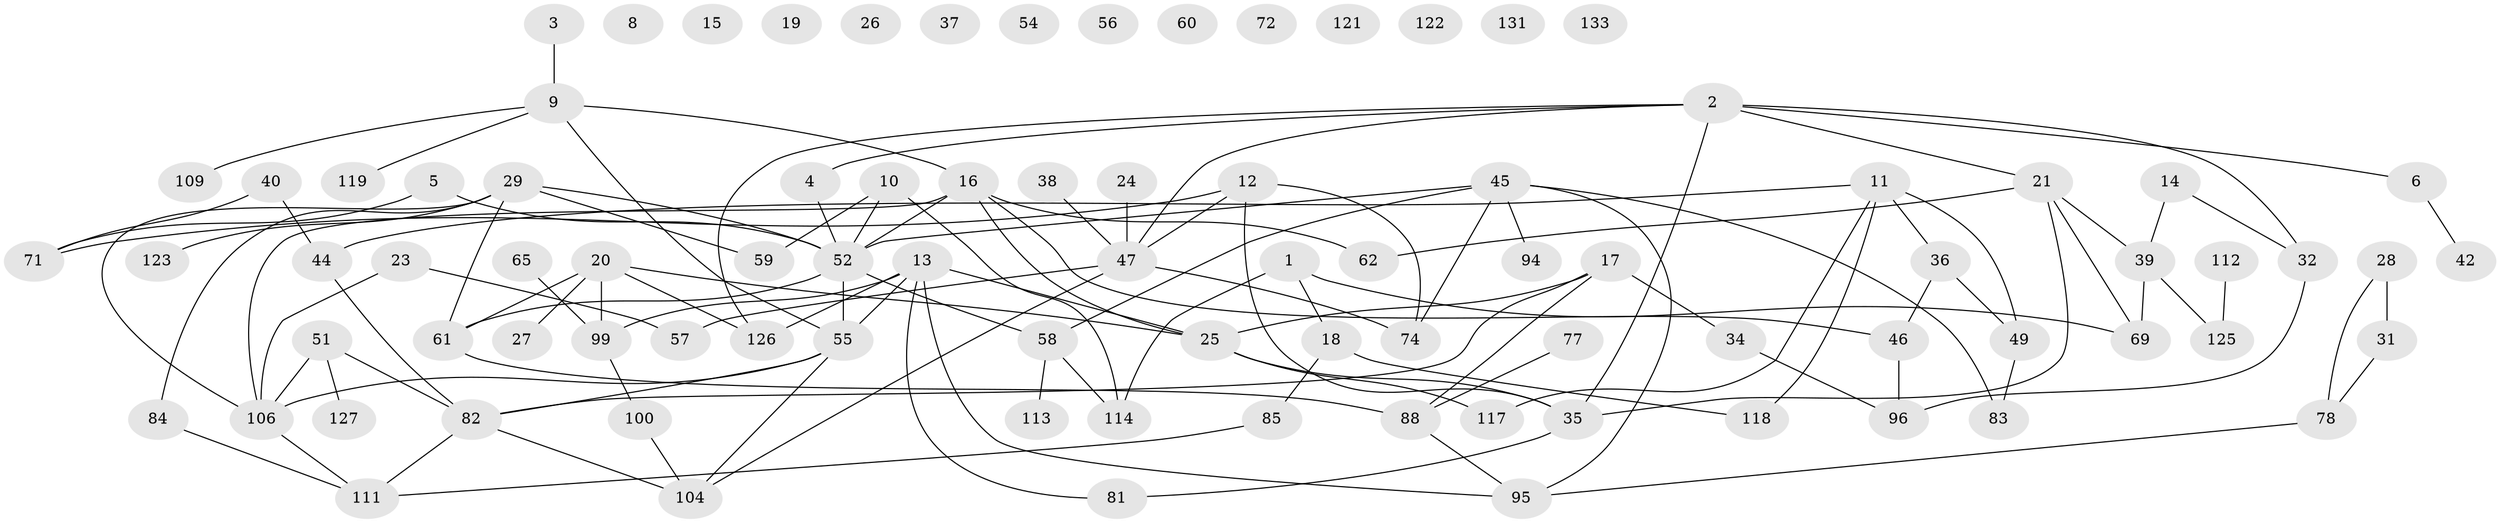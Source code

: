 // original degree distribution, {2: 0.2857142857142857, 3: 0.20300751879699247, 1: 0.18045112781954886, 4: 0.15789473684210525, 0: 0.09022556390977443, 5: 0.03759398496240601, 6: 0.045112781954887216}
// Generated by graph-tools (version 1.1) at 2025/41/03/06/25 10:41:23]
// undirected, 89 vertices, 119 edges
graph export_dot {
graph [start="1"]
  node [color=gray90,style=filled];
  1 [super="+7"];
  2 [super="+73"];
  3;
  4 [super="+93"];
  5;
  6;
  8 [super="+90"];
  9 [super="+33"];
  10 [super="+79"];
  11 [super="+115"];
  12 [super="+50"];
  13 [super="+89"];
  14 [super="+108"];
  15;
  16 [super="+80"];
  17;
  18 [super="+22"];
  19;
  20 [super="+67"];
  21 [super="+76"];
  23;
  24;
  25 [super="+43"];
  26;
  27;
  28 [super="+30"];
  29 [super="+75"];
  31;
  32;
  34 [super="+41"];
  35 [super="+92"];
  36;
  37;
  38 [super="+64"];
  39 [super="+103"];
  40 [super="+116"];
  42 [super="+48"];
  44 [super="+120"];
  45 [super="+53"];
  46 [super="+66"];
  47 [super="+130"];
  49;
  51 [super="+63"];
  52 [super="+70"];
  54;
  55 [super="+129"];
  56;
  57 [super="+68"];
  58 [super="+98"];
  59;
  60;
  61;
  62 [super="+97"];
  65;
  69 [super="+101"];
  71 [super="+110"];
  72;
  74 [super="+86"];
  77 [super="+91"];
  78;
  81 [super="+87"];
  82 [super="+105"];
  83;
  84;
  85 [super="+132"];
  88 [super="+128"];
  94;
  95 [super="+107"];
  96;
  99 [super="+102"];
  100;
  104;
  106 [super="+124"];
  109;
  111;
  112;
  113;
  114;
  117;
  118;
  119;
  121;
  122;
  123;
  125;
  126;
  127;
  131;
  133;
  1 -- 18;
  1 -- 114;
  1 -- 69;
  2 -- 6;
  2 -- 47;
  2 -- 32;
  2 -- 35;
  2 -- 4;
  2 -- 21;
  2 -- 126;
  3 -- 9;
  4 -- 52;
  5 -- 71;
  5 -- 52;
  6 -- 42;
  9 -- 55;
  9 -- 109;
  9 -- 16;
  9 -- 119;
  10 -- 52;
  10 -- 59;
  10 -- 114;
  11 -- 44;
  11 -- 49;
  11 -- 118;
  11 -- 36;
  11 -- 117;
  12 -- 47;
  12 -- 71;
  12 -- 35;
  12 -- 74;
  13 -- 126;
  13 -- 81;
  13 -- 99;
  13 -- 55;
  13 -- 95;
  13 -- 25;
  14 -- 32;
  14 -- 39;
  16 -- 46;
  16 -- 52;
  16 -- 106;
  16 -- 25;
  16 -- 62;
  17 -- 34;
  17 -- 82;
  17 -- 88;
  17 -- 25;
  18 -- 85;
  18 -- 118;
  20 -- 27;
  20 -- 61;
  20 -- 99;
  20 -- 126;
  20 -- 25;
  21 -- 35;
  21 -- 62;
  21 -- 39;
  21 -- 69;
  23 -- 106;
  23 -- 57;
  24 -- 47;
  25 -- 117;
  25 -- 35;
  28 -- 31;
  28 -- 78;
  29 -- 59;
  29 -- 61;
  29 -- 84;
  29 -- 106;
  29 -- 123;
  29 -- 52;
  31 -- 78;
  32 -- 96;
  34 -- 96;
  35 -- 81;
  36 -- 46;
  36 -- 49;
  38 -- 47;
  39 -- 125;
  39 -- 69;
  40 -- 44;
  40 -- 71;
  44 -- 82;
  45 -- 52;
  45 -- 58;
  45 -- 83;
  45 -- 95;
  45 -- 94;
  45 -- 74;
  46 -- 96;
  47 -- 57;
  47 -- 74;
  47 -- 104;
  49 -- 83;
  51 -- 106;
  51 -- 82;
  51 -- 127;
  52 -- 61;
  52 -- 55;
  52 -- 58;
  55 -- 104;
  55 -- 82;
  55 -- 106;
  58 -- 114;
  58 -- 113;
  61 -- 88;
  65 -- 99;
  77 -- 88;
  78 -- 95;
  82 -- 104;
  82 -- 111;
  84 -- 111;
  85 -- 111;
  88 -- 95;
  99 -- 100;
  100 -- 104;
  106 -- 111;
  112 -- 125;
}
